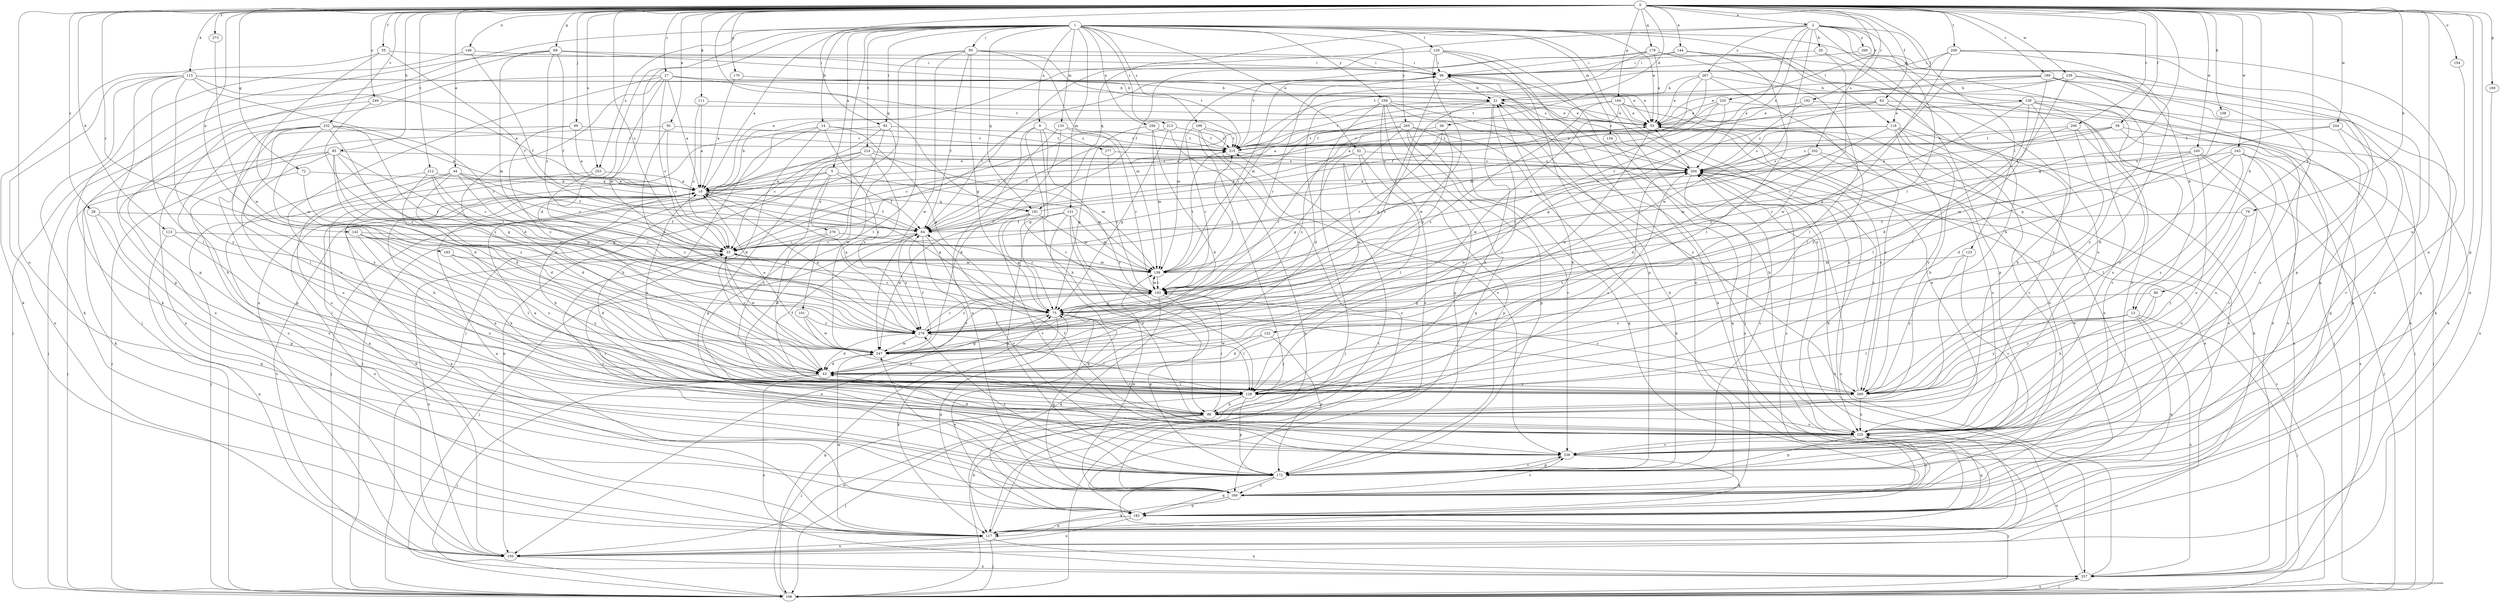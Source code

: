 strict digraph  {
0;
1;
2;
5;
6;
10;
13;
14;
20;
21;
27;
28;
33;
36;
43;
44;
50;
52;
53;
55;
58;
63;
64;
69;
72;
75;
79;
80;
85;
86;
92;
95;
96;
99;
101;
106;
108;
111;
113;
115;
117;
118;
120;
122;
123;
128;
131;
133;
134;
138;
139;
142;
144;
149;
150;
154;
160;
164;
169;
170;
172;
179;
181;
182;
183;
189;
192;
193;
199;
202;
204;
206;
208;
212;
213;
214;
215;
225;
232;
235;
236;
239;
243;
244;
245;
247;
249;
253;
256;
257;
259;
265;
266;
267;
269;
273;
276;
277;
279;
0 -> 2  [label=a];
0 -> 13  [label=b];
0 -> 27  [label=c];
0 -> 28  [label=c];
0 -> 33  [label=c];
0 -> 36  [label=d];
0 -> 44  [label=e];
0 -> 50  [label=e];
0 -> 55  [label=f];
0 -> 58  [label=f];
0 -> 63  [label=f];
0 -> 69  [label=g];
0 -> 72  [label=g];
0 -> 75  [label=g];
0 -> 79  [label=h];
0 -> 80  [label=h];
0 -> 85  [label=h];
0 -> 92  [label=i];
0 -> 99  [label=j];
0 -> 108  [label=k];
0 -> 111  [label=k];
0 -> 113  [label=k];
0 -> 115  [label=k];
0 -> 118  [label=l];
0 -> 142  [label=n];
0 -> 144  [label=n];
0 -> 149  [label=n];
0 -> 150  [label=n];
0 -> 154  [label=o];
0 -> 160  [label=o];
0 -> 164  [label=p];
0 -> 169  [label=p];
0 -> 170  [label=p];
0 -> 172  [label=p];
0 -> 179  [label=q];
0 -> 181  [label=q];
0 -> 183  [label=r];
0 -> 189  [label=r];
0 -> 192  [label=r];
0 -> 206  [label=t];
0 -> 208  [label=t];
0 -> 212  [label=t];
0 -> 225  [label=u];
0 -> 232  [label=v];
0 -> 235  [label=v];
0 -> 239  [label=w];
0 -> 243  [label=w];
0 -> 244  [label=w];
0 -> 245  [label=w];
0 -> 249  [label=x];
0 -> 253  [label=x];
0 -> 273  [label=z];
1 -> 5  [label=a];
1 -> 6  [label=a];
1 -> 10  [label=a];
1 -> 13  [label=b];
1 -> 14  [label=b];
1 -> 43  [label=d];
1 -> 52  [label=e];
1 -> 53  [label=e];
1 -> 92  [label=i];
1 -> 95  [label=i];
1 -> 101  [label=j];
1 -> 106  [label=j];
1 -> 118  [label=l];
1 -> 120  [label=l];
1 -> 131  [label=m];
1 -> 133  [label=m];
1 -> 134  [label=m];
1 -> 150  [label=n];
1 -> 181  [label=q];
1 -> 199  [label=s];
1 -> 213  [label=t];
1 -> 214  [label=t];
1 -> 225  [label=u];
1 -> 253  [label=x];
1 -> 256  [label=x];
1 -> 259  [label=y];
1 -> 265  [label=y];
2 -> 20  [label=b];
2 -> 64  [label=f];
2 -> 86  [label=h];
2 -> 122  [label=l];
2 -> 123  [label=l];
2 -> 138  [label=m];
2 -> 181  [label=q];
2 -> 193  [label=r];
2 -> 202  [label=s];
2 -> 204  [label=s];
2 -> 247  [label=w];
2 -> 266  [label=y];
2 -> 267  [label=y];
5 -> 10  [label=a];
5 -> 64  [label=f];
5 -> 139  [label=m];
5 -> 257  [label=x];
5 -> 269  [label=y];
5 -> 276  [label=z];
6 -> 75  [label=g];
6 -> 86  [label=h];
6 -> 160  [label=o];
6 -> 269  [label=y];
6 -> 277  [label=z];
10 -> 21  [label=b];
10 -> 53  [label=e];
10 -> 64  [label=f];
10 -> 75  [label=g];
10 -> 86  [label=h];
10 -> 117  [label=k];
10 -> 150  [label=n];
10 -> 181  [label=q];
13 -> 106  [label=j];
13 -> 128  [label=l];
13 -> 182  [label=q];
13 -> 257  [label=x];
13 -> 269  [label=y];
13 -> 279  [label=z];
14 -> 43  [label=d];
14 -> 75  [label=g];
14 -> 86  [label=h];
14 -> 150  [label=n];
14 -> 215  [label=t];
14 -> 279  [label=z];
20 -> 96  [label=i];
20 -> 225  [label=u];
20 -> 247  [label=w];
21 -> 53  [label=e];
21 -> 75  [label=g];
21 -> 86  [label=h];
21 -> 128  [label=l];
21 -> 215  [label=t];
27 -> 10  [label=a];
27 -> 21  [label=b];
27 -> 33  [label=c];
27 -> 43  [label=d];
27 -> 53  [label=e];
27 -> 139  [label=m];
27 -> 150  [label=n];
27 -> 215  [label=t];
27 -> 236  [label=v];
28 -> 64  [label=f];
28 -> 172  [label=p];
28 -> 182  [label=q];
33 -> 139  [label=m];
33 -> 150  [label=n];
33 -> 247  [label=w];
36 -> 75  [label=g];
36 -> 193  [label=r];
36 -> 215  [label=t];
43 -> 75  [label=g];
43 -> 106  [label=j];
43 -> 128  [label=l];
43 -> 257  [label=x];
43 -> 269  [label=y];
44 -> 10  [label=a];
44 -> 33  [label=c];
44 -> 43  [label=d];
44 -> 64  [label=f];
44 -> 75  [label=g];
44 -> 86  [label=h];
44 -> 225  [label=u];
50 -> 33  [label=c];
50 -> 106  [label=j];
50 -> 215  [label=t];
50 -> 279  [label=z];
52 -> 75  [label=g];
52 -> 128  [label=l];
52 -> 172  [label=p];
52 -> 193  [label=r];
52 -> 204  [label=s];
53 -> 215  [label=t];
53 -> 247  [label=w];
53 -> 269  [label=y];
55 -> 64  [label=f];
55 -> 96  [label=i];
55 -> 117  [label=k];
55 -> 247  [label=w];
58 -> 10  [label=a];
58 -> 106  [label=j];
58 -> 172  [label=p];
58 -> 204  [label=s];
58 -> 215  [label=t];
63 -> 10  [label=a];
63 -> 33  [label=c];
63 -> 53  [label=e];
63 -> 106  [label=j];
63 -> 269  [label=y];
64 -> 33  [label=c];
64 -> 53  [label=e];
64 -> 106  [label=j];
64 -> 150  [label=n];
64 -> 236  [label=v];
64 -> 279  [label=z];
69 -> 33  [label=c];
69 -> 64  [label=f];
69 -> 96  [label=i];
69 -> 106  [label=j];
69 -> 139  [label=m];
69 -> 172  [label=p];
69 -> 204  [label=s];
72 -> 10  [label=a];
72 -> 160  [label=o];
72 -> 279  [label=z];
75 -> 10  [label=a];
75 -> 33  [label=c];
75 -> 117  [label=k];
75 -> 128  [label=l];
75 -> 236  [label=v];
75 -> 279  [label=z];
79 -> 64  [label=f];
79 -> 225  [label=u];
79 -> 269  [label=y];
80 -> 75  [label=g];
80 -> 86  [label=h];
80 -> 269  [label=y];
85 -> 43  [label=d];
85 -> 75  [label=g];
85 -> 106  [label=j];
85 -> 117  [label=k];
85 -> 193  [label=r];
85 -> 204  [label=s];
85 -> 225  [label=u];
85 -> 247  [label=w];
86 -> 21  [label=b];
86 -> 106  [label=j];
86 -> 117  [label=k];
86 -> 150  [label=n];
86 -> 193  [label=r];
86 -> 204  [label=s];
86 -> 225  [label=u];
92 -> 33  [label=c];
92 -> 106  [label=j];
92 -> 128  [label=l];
92 -> 215  [label=t];
92 -> 247  [label=w];
95 -> 64  [label=f];
95 -> 75  [label=g];
95 -> 96  [label=i];
95 -> 106  [label=j];
95 -> 128  [label=l];
95 -> 139  [label=m];
95 -> 215  [label=t];
95 -> 247  [label=w];
96 -> 21  [label=b];
96 -> 64  [label=f];
96 -> 139  [label=m];
96 -> 193  [label=r];
96 -> 204  [label=s];
96 -> 225  [label=u];
96 -> 279  [label=z];
99 -> 10  [label=a];
99 -> 172  [label=p];
99 -> 215  [label=t];
99 -> 279  [label=z];
101 -> 86  [label=h];
101 -> 247  [label=w];
101 -> 279  [label=z];
106 -> 75  [label=g];
106 -> 204  [label=s];
106 -> 257  [label=x];
108 -> 75  [label=g];
111 -> 10  [label=a];
111 -> 33  [label=c];
111 -> 53  [label=e];
113 -> 33  [label=c];
113 -> 128  [label=l];
113 -> 150  [label=n];
115 -> 10  [label=a];
115 -> 21  [label=b];
115 -> 53  [label=e];
115 -> 117  [label=k];
115 -> 128  [label=l];
115 -> 150  [label=n];
115 -> 172  [label=p];
115 -> 193  [label=r];
115 -> 269  [label=y];
117 -> 10  [label=a];
117 -> 106  [label=j];
117 -> 150  [label=n];
117 -> 215  [label=t];
117 -> 247  [label=w];
117 -> 257  [label=x];
118 -> 10  [label=a];
118 -> 43  [label=d];
118 -> 86  [label=h];
118 -> 117  [label=k];
118 -> 160  [label=o];
118 -> 204  [label=s];
118 -> 215  [label=t];
118 -> 236  [label=v];
118 -> 269  [label=y];
120 -> 10  [label=a];
120 -> 96  [label=i];
120 -> 117  [label=k];
120 -> 160  [label=o];
120 -> 172  [label=p];
120 -> 247  [label=w];
122 -> 43  [label=d];
122 -> 172  [label=p];
122 -> 247  [label=w];
123 -> 139  [label=m];
123 -> 236  [label=v];
123 -> 269  [label=y];
128 -> 64  [label=f];
128 -> 86  [label=h];
128 -> 106  [label=j];
128 -> 172  [label=p];
128 -> 204  [label=s];
131 -> 64  [label=f];
131 -> 128  [label=l];
131 -> 139  [label=m];
131 -> 172  [label=p];
131 -> 182  [label=q];
131 -> 225  [label=u];
133 -> 43  [label=d];
133 -> 64  [label=f];
133 -> 193  [label=r];
133 -> 215  [label=t];
134 -> 182  [label=q];
138 -> 53  [label=e];
138 -> 86  [label=h];
138 -> 128  [label=l];
138 -> 182  [label=q];
138 -> 225  [label=u];
138 -> 236  [label=v];
138 -> 279  [label=z];
139 -> 96  [label=i];
139 -> 193  [label=r];
139 -> 215  [label=t];
142 -> 33  [label=c];
142 -> 86  [label=h];
142 -> 128  [label=l];
142 -> 225  [label=u];
142 -> 269  [label=y];
144 -> 33  [label=c];
144 -> 96  [label=i];
144 -> 128  [label=l];
144 -> 172  [label=p];
144 -> 257  [label=x];
149 -> 64  [label=f];
149 -> 96  [label=i];
149 -> 117  [label=k];
150 -> 53  [label=e];
150 -> 96  [label=i];
150 -> 257  [label=x];
154 -> 225  [label=u];
160 -> 75  [label=g];
160 -> 117  [label=k];
160 -> 139  [label=m];
160 -> 182  [label=q];
160 -> 204  [label=s];
160 -> 225  [label=u];
160 -> 236  [label=v];
160 -> 247  [label=w];
164 -> 33  [label=c];
164 -> 53  [label=e];
164 -> 117  [label=k];
164 -> 160  [label=o];
164 -> 247  [label=w];
164 -> 269  [label=y];
164 -> 279  [label=z];
169 -> 257  [label=x];
170 -> 10  [label=a];
170 -> 21  [label=b];
172 -> 21  [label=b];
172 -> 33  [label=c];
172 -> 106  [label=j];
172 -> 160  [label=o];
172 -> 182  [label=q];
172 -> 204  [label=s];
172 -> 236  [label=v];
172 -> 279  [label=z];
179 -> 53  [label=e];
179 -> 96  [label=i];
179 -> 128  [label=l];
179 -> 139  [label=m];
179 -> 160  [label=o];
179 -> 215  [label=t];
181 -> 64  [label=f];
181 -> 75  [label=g];
181 -> 139  [label=m];
181 -> 193  [label=r];
181 -> 204  [label=s];
181 -> 236  [label=v];
181 -> 247  [label=w];
182 -> 10  [label=a];
182 -> 53  [label=e];
182 -> 75  [label=g];
182 -> 117  [label=k];
182 -> 150  [label=n];
183 -> 43  [label=d];
183 -> 139  [label=m];
183 -> 269  [label=y];
189 -> 21  [label=b];
189 -> 117  [label=k];
189 -> 128  [label=l];
189 -> 172  [label=p];
189 -> 193  [label=r];
189 -> 215  [label=t];
189 -> 269  [label=y];
192 -> 53  [label=e];
192 -> 117  [label=k];
192 -> 204  [label=s];
193 -> 75  [label=g];
193 -> 139  [label=m];
193 -> 172  [label=p];
193 -> 182  [label=q];
193 -> 215  [label=t];
193 -> 279  [label=z];
199 -> 106  [label=j];
199 -> 160  [label=o];
199 -> 193  [label=r];
199 -> 215  [label=t];
199 -> 236  [label=v];
202 -> 33  [label=c];
202 -> 160  [label=o];
202 -> 193  [label=r];
202 -> 204  [label=s];
202 -> 225  [label=u];
204 -> 10  [label=a];
204 -> 53  [label=e];
204 -> 160  [label=o];
204 -> 247  [label=w];
204 -> 257  [label=x];
206 -> 128  [label=l];
206 -> 193  [label=r];
206 -> 215  [label=t];
206 -> 269  [label=y];
208 -> 86  [label=h];
208 -> 96  [label=i];
208 -> 172  [label=p];
208 -> 182  [label=q];
208 -> 215  [label=t];
208 -> 279  [label=z];
212 -> 10  [label=a];
212 -> 33  [label=c];
212 -> 43  [label=d];
212 -> 75  [label=g];
212 -> 160  [label=o];
213 -> 33  [label=c];
213 -> 75  [label=g];
213 -> 117  [label=k];
213 -> 215  [label=t];
214 -> 106  [label=j];
214 -> 139  [label=m];
214 -> 150  [label=n];
214 -> 172  [label=p];
214 -> 204  [label=s];
214 -> 279  [label=z];
215 -> 204  [label=s];
225 -> 10  [label=a];
225 -> 21  [label=b];
225 -> 43  [label=d];
225 -> 53  [label=e];
225 -> 64  [label=f];
225 -> 172  [label=p];
225 -> 182  [label=q];
225 -> 236  [label=v];
232 -> 10  [label=a];
232 -> 43  [label=d];
232 -> 86  [label=h];
232 -> 128  [label=l];
232 -> 160  [label=o];
232 -> 193  [label=r];
232 -> 215  [label=t];
232 -> 269  [label=y];
232 -> 279  [label=z];
235 -> 10  [label=a];
235 -> 33  [label=c];
235 -> 53  [label=e];
235 -> 75  [label=g];
235 -> 257  [label=x];
236 -> 10  [label=a];
236 -> 33  [label=c];
236 -> 172  [label=p];
236 -> 182  [label=q];
239 -> 21  [label=b];
239 -> 43  [label=d];
239 -> 53  [label=e];
239 -> 160  [label=o];
239 -> 236  [label=v];
243 -> 128  [label=l];
243 -> 139  [label=m];
243 -> 160  [label=o];
243 -> 204  [label=s];
243 -> 225  [label=u];
243 -> 257  [label=x];
243 -> 269  [label=y];
244 -> 43  [label=d];
244 -> 215  [label=t];
244 -> 225  [label=u];
244 -> 236  [label=v];
245 -> 106  [label=j];
245 -> 139  [label=m];
245 -> 204  [label=s];
245 -> 225  [label=u];
245 -> 236  [label=v];
245 -> 279  [label=z];
247 -> 10  [label=a];
247 -> 33  [label=c];
247 -> 43  [label=d];
247 -> 64  [label=f];
247 -> 193  [label=r];
249 -> 53  [label=e];
249 -> 106  [label=j];
249 -> 279  [label=z];
253 -> 10  [label=a];
253 -> 106  [label=j];
253 -> 279  [label=z];
256 -> 43  [label=d];
256 -> 75  [label=g];
256 -> 139  [label=m];
256 -> 215  [label=t];
257 -> 106  [label=j];
257 -> 204  [label=s];
257 -> 225  [label=u];
259 -> 43  [label=d];
259 -> 53  [label=e];
259 -> 106  [label=j];
259 -> 160  [label=o];
259 -> 172  [label=p];
259 -> 182  [label=q];
259 -> 204  [label=s];
259 -> 269  [label=y];
265 -> 64  [label=f];
265 -> 117  [label=k];
265 -> 172  [label=p];
265 -> 182  [label=q];
265 -> 215  [label=t];
265 -> 236  [label=v];
265 -> 247  [label=w];
265 -> 279  [label=z];
266 -> 96  [label=i];
266 -> 257  [label=x];
267 -> 21  [label=b];
267 -> 53  [label=e];
267 -> 64  [label=f];
267 -> 106  [label=j];
267 -> 128  [label=l];
267 -> 139  [label=m];
269 -> 10  [label=a];
269 -> 193  [label=r];
269 -> 204  [label=s];
269 -> 225  [label=u];
273 -> 247  [label=w];
276 -> 33  [label=c];
276 -> 43  [label=d];
276 -> 193  [label=r];
277 -> 193  [label=r];
277 -> 204  [label=s];
279 -> 10  [label=a];
279 -> 43  [label=d];
279 -> 128  [label=l];
279 -> 193  [label=r];
279 -> 247  [label=w];
}
